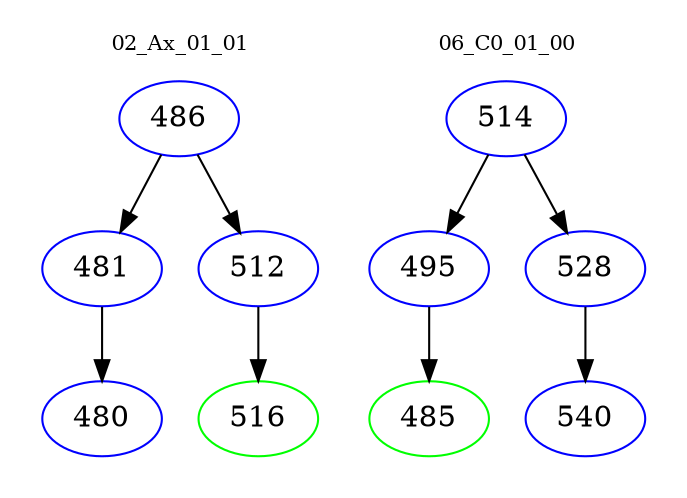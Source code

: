 digraph{
subgraph cluster_0 {
color = white
label = "02_Ax_01_01";
fontsize=10;
T0_486 [label="486", color="blue"]
T0_486 -> T0_481 [color="black"]
T0_481 [label="481", color="blue"]
T0_481 -> T0_480 [color="black"]
T0_480 [label="480", color="blue"]
T0_486 -> T0_512 [color="black"]
T0_512 [label="512", color="blue"]
T0_512 -> T0_516 [color="black"]
T0_516 [label="516", color="green"]
}
subgraph cluster_1 {
color = white
label = "06_C0_01_00";
fontsize=10;
T1_514 [label="514", color="blue"]
T1_514 -> T1_495 [color="black"]
T1_495 [label="495", color="blue"]
T1_495 -> T1_485 [color="black"]
T1_485 [label="485", color="green"]
T1_514 -> T1_528 [color="black"]
T1_528 [label="528", color="blue"]
T1_528 -> T1_540 [color="black"]
T1_540 [label="540", color="blue"]
}
}
